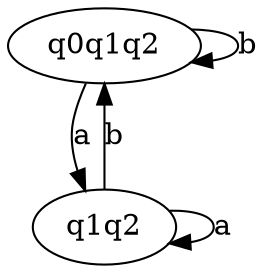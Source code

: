 // DFAgraph
digraph {
	q0q1q2 -> q0q1q2 [label=b]
	q0q1q2 -> q1q2 [label=a]
	q1q2 -> q0q1q2 [label=b]
	q1q2 -> q1q2 [label=a]
}
